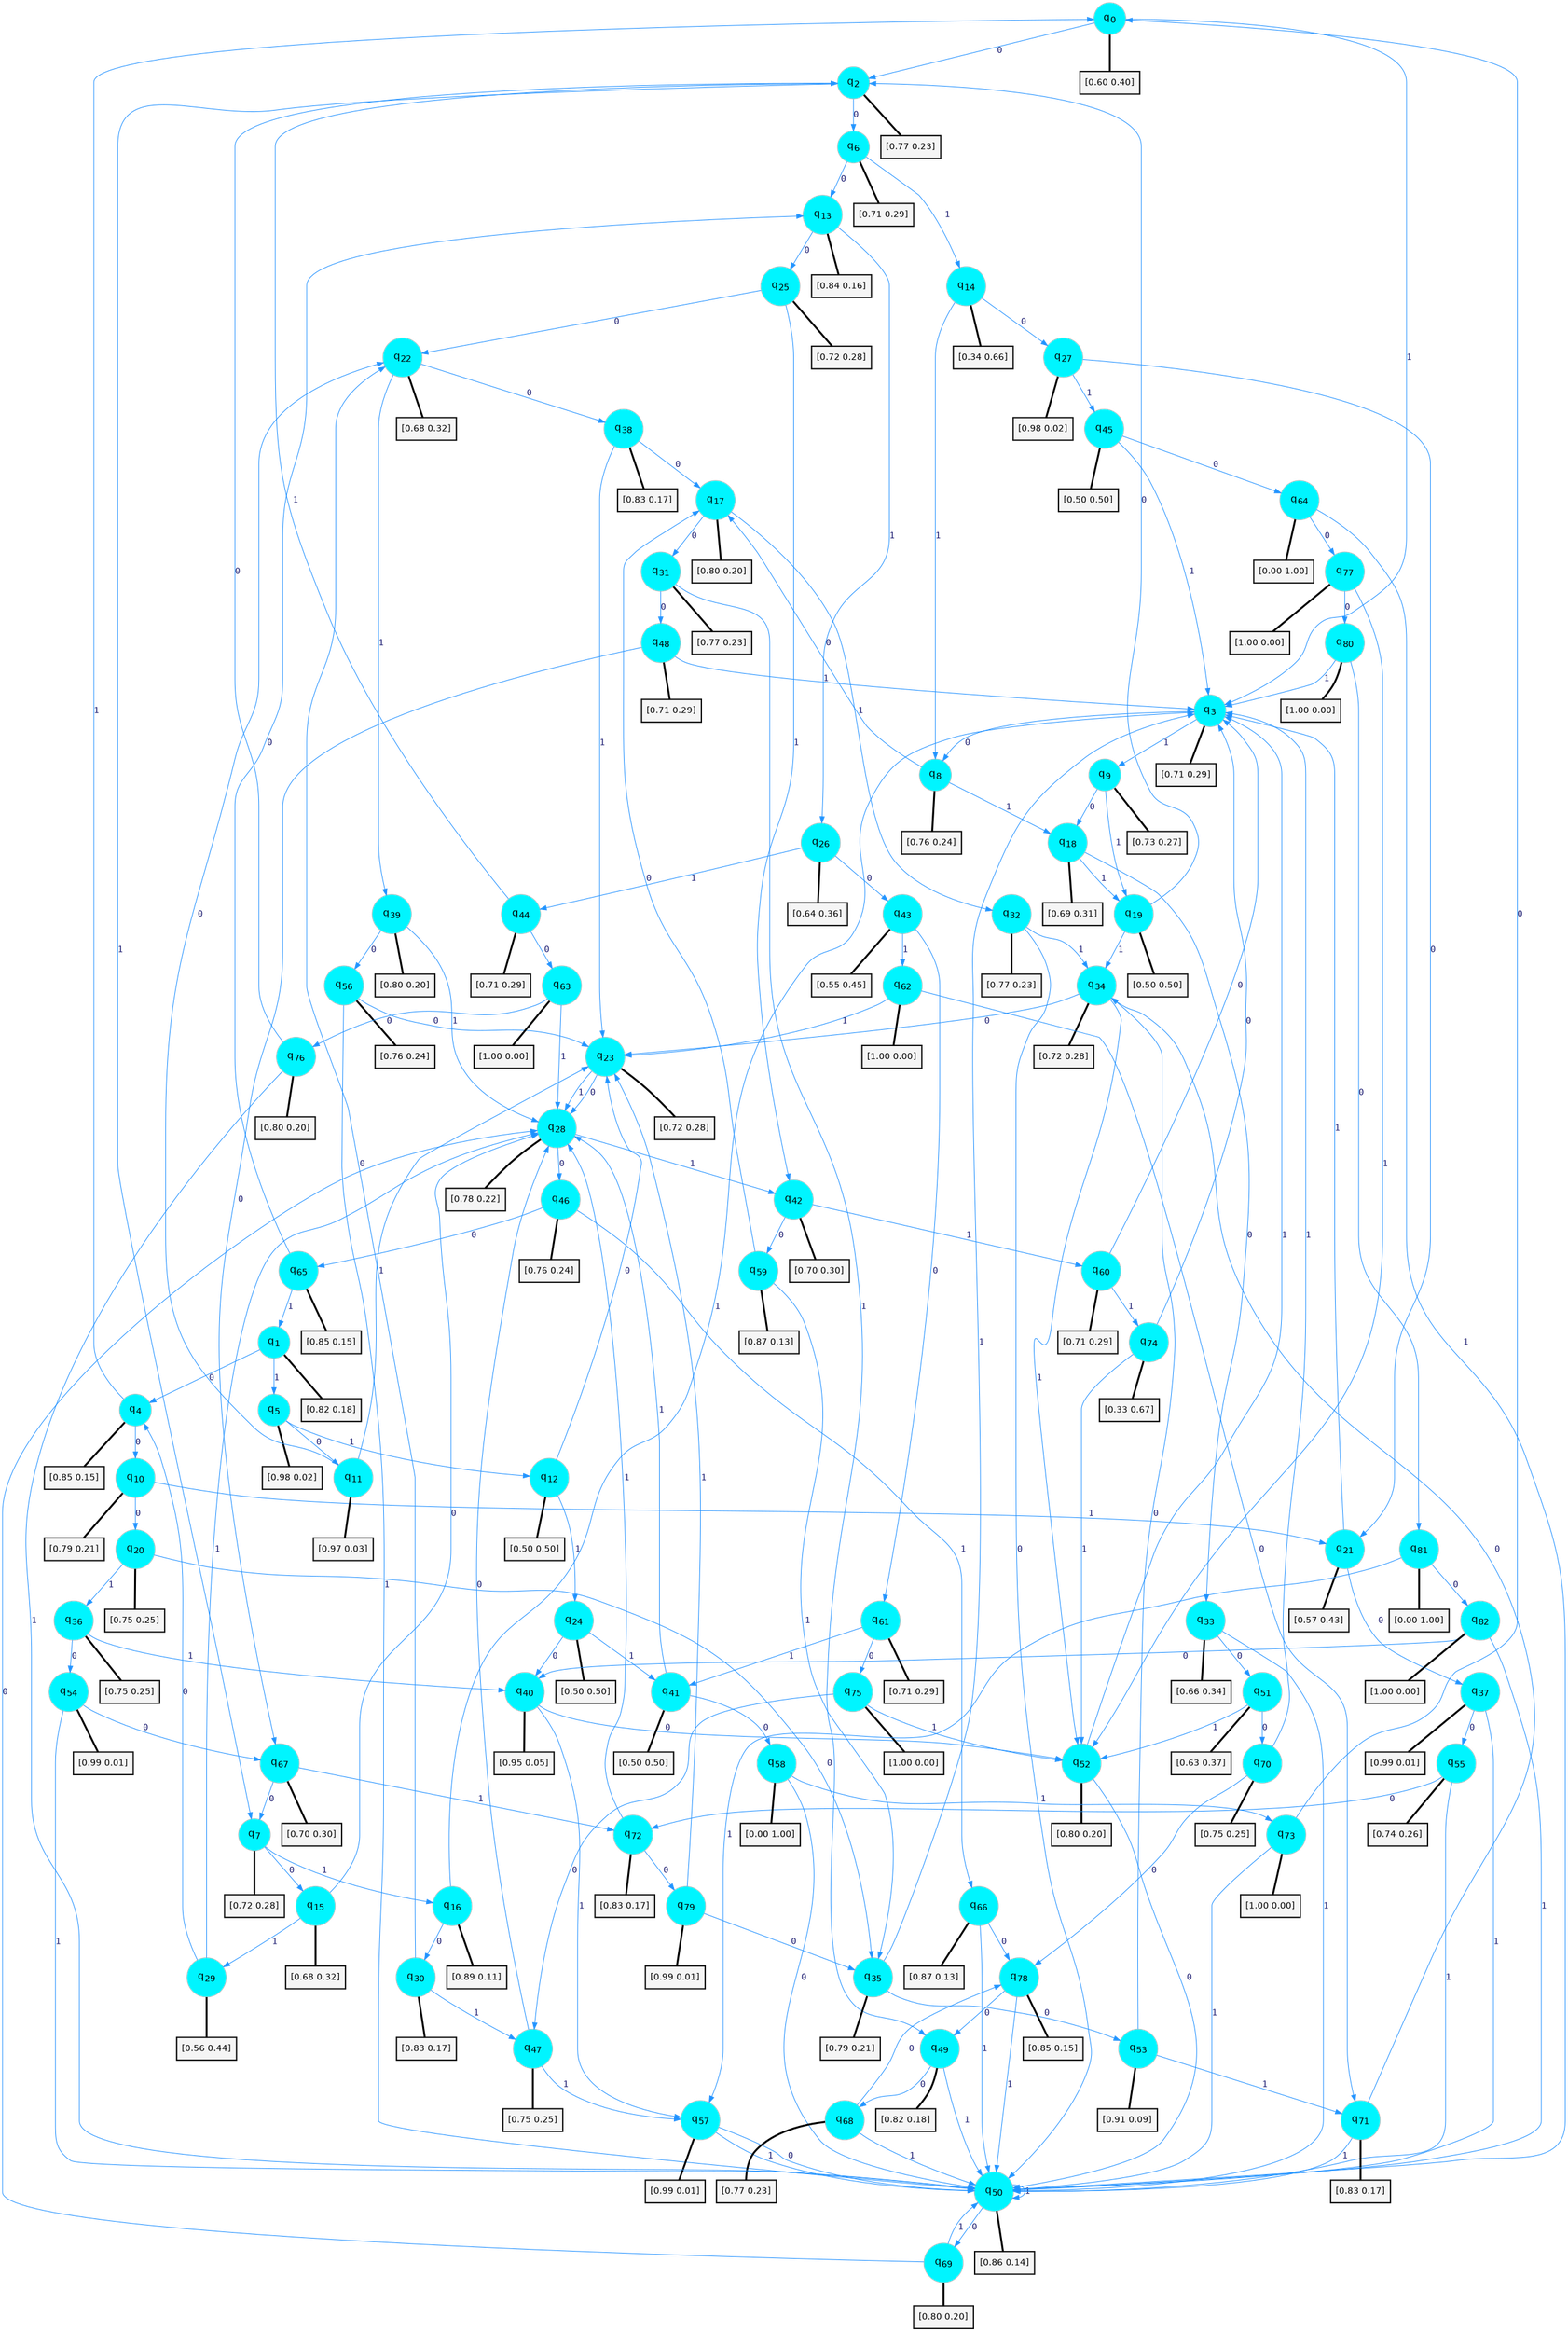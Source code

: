 digraph G {
graph [
bgcolor=transparent, dpi=300, rankdir=TD, size="40,25"];
node [
color=gray, fillcolor=turquoise1, fontcolor=black, fontname=Helvetica, fontsize=16, fontweight=bold, shape=circle, style=filled];
edge [
arrowsize=1, color=dodgerblue1, fontcolor=midnightblue, fontname=courier, fontweight=bold, penwidth=1, style=solid, weight=20];
0[label=<q<SUB>0</SUB>>];
1[label=<q<SUB>1</SUB>>];
2[label=<q<SUB>2</SUB>>];
3[label=<q<SUB>3</SUB>>];
4[label=<q<SUB>4</SUB>>];
5[label=<q<SUB>5</SUB>>];
6[label=<q<SUB>6</SUB>>];
7[label=<q<SUB>7</SUB>>];
8[label=<q<SUB>8</SUB>>];
9[label=<q<SUB>9</SUB>>];
10[label=<q<SUB>10</SUB>>];
11[label=<q<SUB>11</SUB>>];
12[label=<q<SUB>12</SUB>>];
13[label=<q<SUB>13</SUB>>];
14[label=<q<SUB>14</SUB>>];
15[label=<q<SUB>15</SUB>>];
16[label=<q<SUB>16</SUB>>];
17[label=<q<SUB>17</SUB>>];
18[label=<q<SUB>18</SUB>>];
19[label=<q<SUB>19</SUB>>];
20[label=<q<SUB>20</SUB>>];
21[label=<q<SUB>21</SUB>>];
22[label=<q<SUB>22</SUB>>];
23[label=<q<SUB>23</SUB>>];
24[label=<q<SUB>24</SUB>>];
25[label=<q<SUB>25</SUB>>];
26[label=<q<SUB>26</SUB>>];
27[label=<q<SUB>27</SUB>>];
28[label=<q<SUB>28</SUB>>];
29[label=<q<SUB>29</SUB>>];
30[label=<q<SUB>30</SUB>>];
31[label=<q<SUB>31</SUB>>];
32[label=<q<SUB>32</SUB>>];
33[label=<q<SUB>33</SUB>>];
34[label=<q<SUB>34</SUB>>];
35[label=<q<SUB>35</SUB>>];
36[label=<q<SUB>36</SUB>>];
37[label=<q<SUB>37</SUB>>];
38[label=<q<SUB>38</SUB>>];
39[label=<q<SUB>39</SUB>>];
40[label=<q<SUB>40</SUB>>];
41[label=<q<SUB>41</SUB>>];
42[label=<q<SUB>42</SUB>>];
43[label=<q<SUB>43</SUB>>];
44[label=<q<SUB>44</SUB>>];
45[label=<q<SUB>45</SUB>>];
46[label=<q<SUB>46</SUB>>];
47[label=<q<SUB>47</SUB>>];
48[label=<q<SUB>48</SUB>>];
49[label=<q<SUB>49</SUB>>];
50[label=<q<SUB>50</SUB>>];
51[label=<q<SUB>51</SUB>>];
52[label=<q<SUB>52</SUB>>];
53[label=<q<SUB>53</SUB>>];
54[label=<q<SUB>54</SUB>>];
55[label=<q<SUB>55</SUB>>];
56[label=<q<SUB>56</SUB>>];
57[label=<q<SUB>57</SUB>>];
58[label=<q<SUB>58</SUB>>];
59[label=<q<SUB>59</SUB>>];
60[label=<q<SUB>60</SUB>>];
61[label=<q<SUB>61</SUB>>];
62[label=<q<SUB>62</SUB>>];
63[label=<q<SUB>63</SUB>>];
64[label=<q<SUB>64</SUB>>];
65[label=<q<SUB>65</SUB>>];
66[label=<q<SUB>66</SUB>>];
67[label=<q<SUB>67</SUB>>];
68[label=<q<SUB>68</SUB>>];
69[label=<q<SUB>69</SUB>>];
70[label=<q<SUB>70</SUB>>];
71[label=<q<SUB>71</SUB>>];
72[label=<q<SUB>72</SUB>>];
73[label=<q<SUB>73</SUB>>];
74[label=<q<SUB>74</SUB>>];
75[label=<q<SUB>75</SUB>>];
76[label=<q<SUB>76</SUB>>];
77[label=<q<SUB>77</SUB>>];
78[label=<q<SUB>78</SUB>>];
79[label=<q<SUB>79</SUB>>];
80[label=<q<SUB>80</SUB>>];
81[label=<q<SUB>81</SUB>>];
82[label=<q<SUB>82</SUB>>];
83[label="[0.60 0.40]", shape=box,fontcolor=black, fontname=Helvetica, fontsize=14, penwidth=2, fillcolor=whitesmoke,color=black];
84[label="[0.82 0.18]", shape=box,fontcolor=black, fontname=Helvetica, fontsize=14, penwidth=2, fillcolor=whitesmoke,color=black];
85[label="[0.77 0.23]", shape=box,fontcolor=black, fontname=Helvetica, fontsize=14, penwidth=2, fillcolor=whitesmoke,color=black];
86[label="[0.71 0.29]", shape=box,fontcolor=black, fontname=Helvetica, fontsize=14, penwidth=2, fillcolor=whitesmoke,color=black];
87[label="[0.85 0.15]", shape=box,fontcolor=black, fontname=Helvetica, fontsize=14, penwidth=2, fillcolor=whitesmoke,color=black];
88[label="[0.98 0.02]", shape=box,fontcolor=black, fontname=Helvetica, fontsize=14, penwidth=2, fillcolor=whitesmoke,color=black];
89[label="[0.71 0.29]", shape=box,fontcolor=black, fontname=Helvetica, fontsize=14, penwidth=2, fillcolor=whitesmoke,color=black];
90[label="[0.72 0.28]", shape=box,fontcolor=black, fontname=Helvetica, fontsize=14, penwidth=2, fillcolor=whitesmoke,color=black];
91[label="[0.76 0.24]", shape=box,fontcolor=black, fontname=Helvetica, fontsize=14, penwidth=2, fillcolor=whitesmoke,color=black];
92[label="[0.73 0.27]", shape=box,fontcolor=black, fontname=Helvetica, fontsize=14, penwidth=2, fillcolor=whitesmoke,color=black];
93[label="[0.79 0.21]", shape=box,fontcolor=black, fontname=Helvetica, fontsize=14, penwidth=2, fillcolor=whitesmoke,color=black];
94[label="[0.97 0.03]", shape=box,fontcolor=black, fontname=Helvetica, fontsize=14, penwidth=2, fillcolor=whitesmoke,color=black];
95[label="[0.50 0.50]", shape=box,fontcolor=black, fontname=Helvetica, fontsize=14, penwidth=2, fillcolor=whitesmoke,color=black];
96[label="[0.84 0.16]", shape=box,fontcolor=black, fontname=Helvetica, fontsize=14, penwidth=2, fillcolor=whitesmoke,color=black];
97[label="[0.34 0.66]", shape=box,fontcolor=black, fontname=Helvetica, fontsize=14, penwidth=2, fillcolor=whitesmoke,color=black];
98[label="[0.68 0.32]", shape=box,fontcolor=black, fontname=Helvetica, fontsize=14, penwidth=2, fillcolor=whitesmoke,color=black];
99[label="[0.89 0.11]", shape=box,fontcolor=black, fontname=Helvetica, fontsize=14, penwidth=2, fillcolor=whitesmoke,color=black];
100[label="[0.80 0.20]", shape=box,fontcolor=black, fontname=Helvetica, fontsize=14, penwidth=2, fillcolor=whitesmoke,color=black];
101[label="[0.69 0.31]", shape=box,fontcolor=black, fontname=Helvetica, fontsize=14, penwidth=2, fillcolor=whitesmoke,color=black];
102[label="[0.50 0.50]", shape=box,fontcolor=black, fontname=Helvetica, fontsize=14, penwidth=2, fillcolor=whitesmoke,color=black];
103[label="[0.75 0.25]", shape=box,fontcolor=black, fontname=Helvetica, fontsize=14, penwidth=2, fillcolor=whitesmoke,color=black];
104[label="[0.57 0.43]", shape=box,fontcolor=black, fontname=Helvetica, fontsize=14, penwidth=2, fillcolor=whitesmoke,color=black];
105[label="[0.68 0.32]", shape=box,fontcolor=black, fontname=Helvetica, fontsize=14, penwidth=2, fillcolor=whitesmoke,color=black];
106[label="[0.72 0.28]", shape=box,fontcolor=black, fontname=Helvetica, fontsize=14, penwidth=2, fillcolor=whitesmoke,color=black];
107[label="[0.50 0.50]", shape=box,fontcolor=black, fontname=Helvetica, fontsize=14, penwidth=2, fillcolor=whitesmoke,color=black];
108[label="[0.72 0.28]", shape=box,fontcolor=black, fontname=Helvetica, fontsize=14, penwidth=2, fillcolor=whitesmoke,color=black];
109[label="[0.64 0.36]", shape=box,fontcolor=black, fontname=Helvetica, fontsize=14, penwidth=2, fillcolor=whitesmoke,color=black];
110[label="[0.98 0.02]", shape=box,fontcolor=black, fontname=Helvetica, fontsize=14, penwidth=2, fillcolor=whitesmoke,color=black];
111[label="[0.78 0.22]", shape=box,fontcolor=black, fontname=Helvetica, fontsize=14, penwidth=2, fillcolor=whitesmoke,color=black];
112[label="[0.56 0.44]", shape=box,fontcolor=black, fontname=Helvetica, fontsize=14, penwidth=2, fillcolor=whitesmoke,color=black];
113[label="[0.83 0.17]", shape=box,fontcolor=black, fontname=Helvetica, fontsize=14, penwidth=2, fillcolor=whitesmoke,color=black];
114[label="[0.77 0.23]", shape=box,fontcolor=black, fontname=Helvetica, fontsize=14, penwidth=2, fillcolor=whitesmoke,color=black];
115[label="[0.77 0.23]", shape=box,fontcolor=black, fontname=Helvetica, fontsize=14, penwidth=2, fillcolor=whitesmoke,color=black];
116[label="[0.66 0.34]", shape=box,fontcolor=black, fontname=Helvetica, fontsize=14, penwidth=2, fillcolor=whitesmoke,color=black];
117[label="[0.72 0.28]", shape=box,fontcolor=black, fontname=Helvetica, fontsize=14, penwidth=2, fillcolor=whitesmoke,color=black];
118[label="[0.79 0.21]", shape=box,fontcolor=black, fontname=Helvetica, fontsize=14, penwidth=2, fillcolor=whitesmoke,color=black];
119[label="[0.75 0.25]", shape=box,fontcolor=black, fontname=Helvetica, fontsize=14, penwidth=2, fillcolor=whitesmoke,color=black];
120[label="[0.99 0.01]", shape=box,fontcolor=black, fontname=Helvetica, fontsize=14, penwidth=2, fillcolor=whitesmoke,color=black];
121[label="[0.83 0.17]", shape=box,fontcolor=black, fontname=Helvetica, fontsize=14, penwidth=2, fillcolor=whitesmoke,color=black];
122[label="[0.80 0.20]", shape=box,fontcolor=black, fontname=Helvetica, fontsize=14, penwidth=2, fillcolor=whitesmoke,color=black];
123[label="[0.95 0.05]", shape=box,fontcolor=black, fontname=Helvetica, fontsize=14, penwidth=2, fillcolor=whitesmoke,color=black];
124[label="[0.50 0.50]", shape=box,fontcolor=black, fontname=Helvetica, fontsize=14, penwidth=2, fillcolor=whitesmoke,color=black];
125[label="[0.70 0.30]", shape=box,fontcolor=black, fontname=Helvetica, fontsize=14, penwidth=2, fillcolor=whitesmoke,color=black];
126[label="[0.55 0.45]", shape=box,fontcolor=black, fontname=Helvetica, fontsize=14, penwidth=2, fillcolor=whitesmoke,color=black];
127[label="[0.71 0.29]", shape=box,fontcolor=black, fontname=Helvetica, fontsize=14, penwidth=2, fillcolor=whitesmoke,color=black];
128[label="[0.50 0.50]", shape=box,fontcolor=black, fontname=Helvetica, fontsize=14, penwidth=2, fillcolor=whitesmoke,color=black];
129[label="[0.76 0.24]", shape=box,fontcolor=black, fontname=Helvetica, fontsize=14, penwidth=2, fillcolor=whitesmoke,color=black];
130[label="[0.75 0.25]", shape=box,fontcolor=black, fontname=Helvetica, fontsize=14, penwidth=2, fillcolor=whitesmoke,color=black];
131[label="[0.71 0.29]", shape=box,fontcolor=black, fontname=Helvetica, fontsize=14, penwidth=2, fillcolor=whitesmoke,color=black];
132[label="[0.82 0.18]", shape=box,fontcolor=black, fontname=Helvetica, fontsize=14, penwidth=2, fillcolor=whitesmoke,color=black];
133[label="[0.86 0.14]", shape=box,fontcolor=black, fontname=Helvetica, fontsize=14, penwidth=2, fillcolor=whitesmoke,color=black];
134[label="[0.63 0.37]", shape=box,fontcolor=black, fontname=Helvetica, fontsize=14, penwidth=2, fillcolor=whitesmoke,color=black];
135[label="[0.80 0.20]", shape=box,fontcolor=black, fontname=Helvetica, fontsize=14, penwidth=2, fillcolor=whitesmoke,color=black];
136[label="[0.91 0.09]", shape=box,fontcolor=black, fontname=Helvetica, fontsize=14, penwidth=2, fillcolor=whitesmoke,color=black];
137[label="[0.99 0.01]", shape=box,fontcolor=black, fontname=Helvetica, fontsize=14, penwidth=2, fillcolor=whitesmoke,color=black];
138[label="[0.74 0.26]", shape=box,fontcolor=black, fontname=Helvetica, fontsize=14, penwidth=2, fillcolor=whitesmoke,color=black];
139[label="[0.76 0.24]", shape=box,fontcolor=black, fontname=Helvetica, fontsize=14, penwidth=2, fillcolor=whitesmoke,color=black];
140[label="[0.99 0.01]", shape=box,fontcolor=black, fontname=Helvetica, fontsize=14, penwidth=2, fillcolor=whitesmoke,color=black];
141[label="[0.00 1.00]", shape=box,fontcolor=black, fontname=Helvetica, fontsize=14, penwidth=2, fillcolor=whitesmoke,color=black];
142[label="[0.87 0.13]", shape=box,fontcolor=black, fontname=Helvetica, fontsize=14, penwidth=2, fillcolor=whitesmoke,color=black];
143[label="[0.71 0.29]", shape=box,fontcolor=black, fontname=Helvetica, fontsize=14, penwidth=2, fillcolor=whitesmoke,color=black];
144[label="[0.71 0.29]", shape=box,fontcolor=black, fontname=Helvetica, fontsize=14, penwidth=2, fillcolor=whitesmoke,color=black];
145[label="[1.00 0.00]", shape=box,fontcolor=black, fontname=Helvetica, fontsize=14, penwidth=2, fillcolor=whitesmoke,color=black];
146[label="[1.00 0.00]", shape=box,fontcolor=black, fontname=Helvetica, fontsize=14, penwidth=2, fillcolor=whitesmoke,color=black];
147[label="[0.00 1.00]", shape=box,fontcolor=black, fontname=Helvetica, fontsize=14, penwidth=2, fillcolor=whitesmoke,color=black];
148[label="[0.85 0.15]", shape=box,fontcolor=black, fontname=Helvetica, fontsize=14, penwidth=2, fillcolor=whitesmoke,color=black];
149[label="[0.87 0.13]", shape=box,fontcolor=black, fontname=Helvetica, fontsize=14, penwidth=2, fillcolor=whitesmoke,color=black];
150[label="[0.70 0.30]", shape=box,fontcolor=black, fontname=Helvetica, fontsize=14, penwidth=2, fillcolor=whitesmoke,color=black];
151[label="[0.77 0.23]", shape=box,fontcolor=black, fontname=Helvetica, fontsize=14, penwidth=2, fillcolor=whitesmoke,color=black];
152[label="[0.80 0.20]", shape=box,fontcolor=black, fontname=Helvetica, fontsize=14, penwidth=2, fillcolor=whitesmoke,color=black];
153[label="[0.75 0.25]", shape=box,fontcolor=black, fontname=Helvetica, fontsize=14, penwidth=2, fillcolor=whitesmoke,color=black];
154[label="[0.83 0.17]", shape=box,fontcolor=black, fontname=Helvetica, fontsize=14, penwidth=2, fillcolor=whitesmoke,color=black];
155[label="[0.83 0.17]", shape=box,fontcolor=black, fontname=Helvetica, fontsize=14, penwidth=2, fillcolor=whitesmoke,color=black];
156[label="[1.00 0.00]", shape=box,fontcolor=black, fontname=Helvetica, fontsize=14, penwidth=2, fillcolor=whitesmoke,color=black];
157[label="[0.33 0.67]", shape=box,fontcolor=black, fontname=Helvetica, fontsize=14, penwidth=2, fillcolor=whitesmoke,color=black];
158[label="[1.00 0.00]", shape=box,fontcolor=black, fontname=Helvetica, fontsize=14, penwidth=2, fillcolor=whitesmoke,color=black];
159[label="[0.80 0.20]", shape=box,fontcolor=black, fontname=Helvetica, fontsize=14, penwidth=2, fillcolor=whitesmoke,color=black];
160[label="[1.00 0.00]", shape=box,fontcolor=black, fontname=Helvetica, fontsize=14, penwidth=2, fillcolor=whitesmoke,color=black];
161[label="[0.85 0.15]", shape=box,fontcolor=black, fontname=Helvetica, fontsize=14, penwidth=2, fillcolor=whitesmoke,color=black];
162[label="[0.99 0.01]", shape=box,fontcolor=black, fontname=Helvetica, fontsize=14, penwidth=2, fillcolor=whitesmoke,color=black];
163[label="[1.00 0.00]", shape=box,fontcolor=black, fontname=Helvetica, fontsize=14, penwidth=2, fillcolor=whitesmoke,color=black];
164[label="[0.00 1.00]", shape=box,fontcolor=black, fontname=Helvetica, fontsize=14, penwidth=2, fillcolor=whitesmoke,color=black];
165[label="[1.00 0.00]", shape=box,fontcolor=black, fontname=Helvetica, fontsize=14, penwidth=2, fillcolor=whitesmoke,color=black];
0->2 [label=0];
0->3 [label=1];
0->83 [arrowhead=none, penwidth=3,color=black];
1->4 [label=0];
1->5 [label=1];
1->84 [arrowhead=none, penwidth=3,color=black];
2->6 [label=0];
2->7 [label=1];
2->85 [arrowhead=none, penwidth=3,color=black];
3->8 [label=0];
3->9 [label=1];
3->86 [arrowhead=none, penwidth=3,color=black];
4->10 [label=0];
4->0 [label=1];
4->87 [arrowhead=none, penwidth=3,color=black];
5->11 [label=0];
5->12 [label=1];
5->88 [arrowhead=none, penwidth=3,color=black];
6->13 [label=0];
6->14 [label=1];
6->89 [arrowhead=none, penwidth=3,color=black];
7->15 [label=0];
7->16 [label=1];
7->90 [arrowhead=none, penwidth=3,color=black];
8->17 [label=0];
8->18 [label=1];
8->91 [arrowhead=none, penwidth=3,color=black];
9->18 [label=0];
9->19 [label=1];
9->92 [arrowhead=none, penwidth=3,color=black];
10->20 [label=0];
10->21 [label=1];
10->93 [arrowhead=none, penwidth=3,color=black];
11->22 [label=0];
11->23 [label=1];
11->94 [arrowhead=none, penwidth=3,color=black];
12->23 [label=0];
12->24 [label=1];
12->95 [arrowhead=none, penwidth=3,color=black];
13->25 [label=0];
13->26 [label=1];
13->96 [arrowhead=none, penwidth=3,color=black];
14->27 [label=0];
14->8 [label=1];
14->97 [arrowhead=none, penwidth=3,color=black];
15->28 [label=0];
15->29 [label=1];
15->98 [arrowhead=none, penwidth=3,color=black];
16->30 [label=0];
16->3 [label=1];
16->99 [arrowhead=none, penwidth=3,color=black];
17->31 [label=0];
17->32 [label=1];
17->100 [arrowhead=none, penwidth=3,color=black];
18->33 [label=0];
18->19 [label=1];
18->101 [arrowhead=none, penwidth=3,color=black];
19->2 [label=0];
19->34 [label=1];
19->102 [arrowhead=none, penwidth=3,color=black];
20->35 [label=0];
20->36 [label=1];
20->103 [arrowhead=none, penwidth=3,color=black];
21->37 [label=0];
21->3 [label=1];
21->104 [arrowhead=none, penwidth=3,color=black];
22->38 [label=0];
22->39 [label=1];
22->105 [arrowhead=none, penwidth=3,color=black];
23->28 [label=0];
23->28 [label=1];
23->106 [arrowhead=none, penwidth=3,color=black];
24->40 [label=0];
24->41 [label=1];
24->107 [arrowhead=none, penwidth=3,color=black];
25->22 [label=0];
25->42 [label=1];
25->108 [arrowhead=none, penwidth=3,color=black];
26->43 [label=0];
26->44 [label=1];
26->109 [arrowhead=none, penwidth=3,color=black];
27->21 [label=0];
27->45 [label=1];
27->110 [arrowhead=none, penwidth=3,color=black];
28->46 [label=0];
28->42 [label=1];
28->111 [arrowhead=none, penwidth=3,color=black];
29->4 [label=0];
29->28 [label=1];
29->112 [arrowhead=none, penwidth=3,color=black];
30->22 [label=0];
30->47 [label=1];
30->113 [arrowhead=none, penwidth=3,color=black];
31->48 [label=0];
31->49 [label=1];
31->114 [arrowhead=none, penwidth=3,color=black];
32->50 [label=0];
32->34 [label=1];
32->115 [arrowhead=none, penwidth=3,color=black];
33->51 [label=0];
33->50 [label=1];
33->116 [arrowhead=none, penwidth=3,color=black];
34->23 [label=0];
34->52 [label=1];
34->117 [arrowhead=none, penwidth=3,color=black];
35->53 [label=0];
35->3 [label=1];
35->118 [arrowhead=none, penwidth=3,color=black];
36->54 [label=0];
36->40 [label=1];
36->119 [arrowhead=none, penwidth=3,color=black];
37->55 [label=0];
37->50 [label=1];
37->120 [arrowhead=none, penwidth=3,color=black];
38->17 [label=0];
38->23 [label=1];
38->121 [arrowhead=none, penwidth=3,color=black];
39->56 [label=0];
39->28 [label=1];
39->122 [arrowhead=none, penwidth=3,color=black];
40->52 [label=0];
40->57 [label=1];
40->123 [arrowhead=none, penwidth=3,color=black];
41->58 [label=0];
41->28 [label=1];
41->124 [arrowhead=none, penwidth=3,color=black];
42->59 [label=0];
42->60 [label=1];
42->125 [arrowhead=none, penwidth=3,color=black];
43->61 [label=0];
43->62 [label=1];
43->126 [arrowhead=none, penwidth=3,color=black];
44->63 [label=0];
44->2 [label=1];
44->127 [arrowhead=none, penwidth=3,color=black];
45->64 [label=0];
45->3 [label=1];
45->128 [arrowhead=none, penwidth=3,color=black];
46->65 [label=0];
46->66 [label=1];
46->129 [arrowhead=none, penwidth=3,color=black];
47->28 [label=0];
47->57 [label=1];
47->130 [arrowhead=none, penwidth=3,color=black];
48->67 [label=0];
48->3 [label=1];
48->131 [arrowhead=none, penwidth=3,color=black];
49->68 [label=0];
49->50 [label=1];
49->132 [arrowhead=none, penwidth=3,color=black];
50->69 [label=0];
50->50 [label=1];
50->133 [arrowhead=none, penwidth=3,color=black];
51->70 [label=0];
51->52 [label=1];
51->134 [arrowhead=none, penwidth=3,color=black];
52->50 [label=0];
52->3 [label=1];
52->135 [arrowhead=none, penwidth=3,color=black];
53->34 [label=0];
53->71 [label=1];
53->136 [arrowhead=none, penwidth=3,color=black];
54->67 [label=0];
54->50 [label=1];
54->137 [arrowhead=none, penwidth=3,color=black];
55->72 [label=0];
55->50 [label=1];
55->138 [arrowhead=none, penwidth=3,color=black];
56->23 [label=0];
56->50 [label=1];
56->139 [arrowhead=none, penwidth=3,color=black];
57->50 [label=0];
57->50 [label=1];
57->140 [arrowhead=none, penwidth=3,color=black];
58->50 [label=0];
58->73 [label=1];
58->141 [arrowhead=none, penwidth=3,color=black];
59->17 [label=0];
59->35 [label=1];
59->142 [arrowhead=none, penwidth=3,color=black];
60->3 [label=0];
60->74 [label=1];
60->143 [arrowhead=none, penwidth=3,color=black];
61->75 [label=0];
61->41 [label=1];
61->144 [arrowhead=none, penwidth=3,color=black];
62->71 [label=0];
62->23 [label=1];
62->145 [arrowhead=none, penwidth=3,color=black];
63->76 [label=0];
63->28 [label=1];
63->146 [arrowhead=none, penwidth=3,color=black];
64->77 [label=0];
64->50 [label=1];
64->147 [arrowhead=none, penwidth=3,color=black];
65->13 [label=0];
65->1 [label=1];
65->148 [arrowhead=none, penwidth=3,color=black];
66->78 [label=0];
66->50 [label=1];
66->149 [arrowhead=none, penwidth=3,color=black];
67->7 [label=0];
67->72 [label=1];
67->150 [arrowhead=none, penwidth=3,color=black];
68->78 [label=0];
68->50 [label=1];
68->151 [arrowhead=none, penwidth=3,color=black];
69->28 [label=0];
69->50 [label=1];
69->152 [arrowhead=none, penwidth=3,color=black];
70->78 [label=0];
70->3 [label=1];
70->153 [arrowhead=none, penwidth=3,color=black];
71->34 [label=0];
71->50 [label=1];
71->154 [arrowhead=none, penwidth=3,color=black];
72->79 [label=0];
72->28 [label=1];
72->155 [arrowhead=none, penwidth=3,color=black];
73->0 [label=0];
73->50 [label=1];
73->156 [arrowhead=none, penwidth=3,color=black];
74->3 [label=0];
74->52 [label=1];
74->157 [arrowhead=none, penwidth=3,color=black];
75->47 [label=0];
75->52 [label=1];
75->158 [arrowhead=none, penwidth=3,color=black];
76->2 [label=0];
76->50 [label=1];
76->159 [arrowhead=none, penwidth=3,color=black];
77->80 [label=0];
77->52 [label=1];
77->160 [arrowhead=none, penwidth=3,color=black];
78->49 [label=0];
78->50 [label=1];
78->161 [arrowhead=none, penwidth=3,color=black];
79->35 [label=0];
79->23 [label=1];
79->162 [arrowhead=none, penwidth=3,color=black];
80->81 [label=0];
80->3 [label=1];
80->163 [arrowhead=none, penwidth=3,color=black];
81->82 [label=0];
81->57 [label=1];
81->164 [arrowhead=none, penwidth=3,color=black];
82->40 [label=0];
82->50 [label=1];
82->165 [arrowhead=none, penwidth=3,color=black];
}
